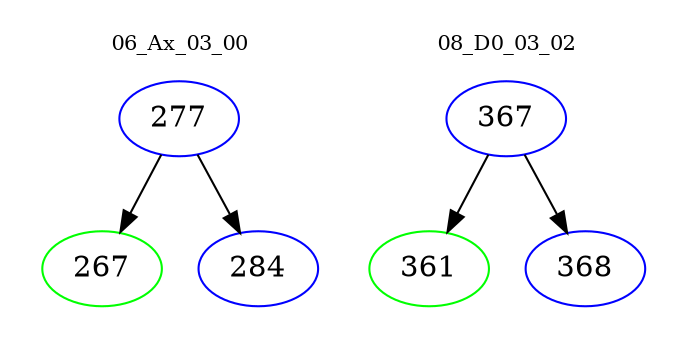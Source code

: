 digraph{
subgraph cluster_0 {
color = white
label = "06_Ax_03_00";
fontsize=10;
T0_277 [label="277", color="blue"]
T0_277 -> T0_267 [color="black"]
T0_267 [label="267", color="green"]
T0_277 -> T0_284 [color="black"]
T0_284 [label="284", color="blue"]
}
subgraph cluster_1 {
color = white
label = "08_D0_03_02";
fontsize=10;
T1_367 [label="367", color="blue"]
T1_367 -> T1_361 [color="black"]
T1_361 [label="361", color="green"]
T1_367 -> T1_368 [color="black"]
T1_368 [label="368", color="blue"]
}
}
